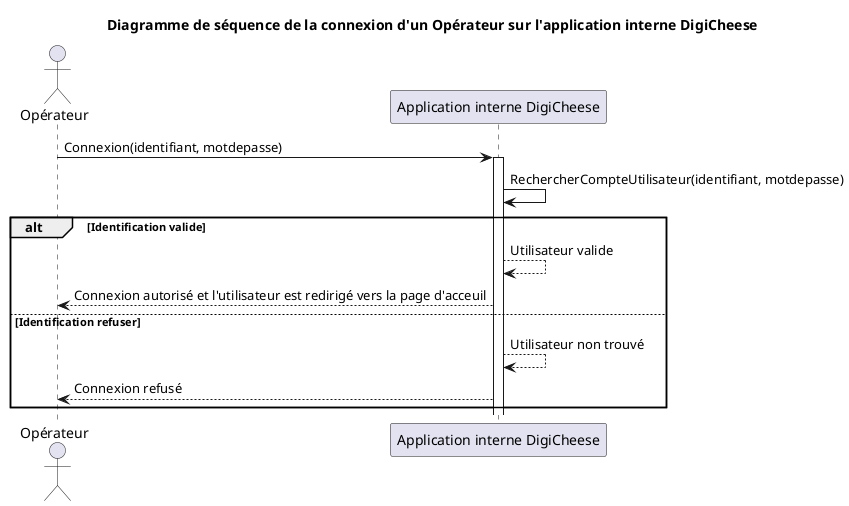 @startuml Diagramme de séquence d'une connexion à l'application interne

actor "Opérateur"

"Opérateur" -> "Application interne DigiCheese" : Connexion(identifiant, motdepasse)
activate "Application interne DigiCheese"
"Application interne DigiCheese" -> "Application interne DigiCheese" : RechercherCompteUtilisateur(identifiant, motdepasse)

alt Identification valide
    "Application interne DigiCheese" --> "Application interne DigiCheese" : Utilisateur valide
    "Application interne DigiCheese" --> "Opérateur" : Connexion autorisé et l'utilisateur est redirigé vers la page d'acceuil
else Identification refuser
    "Application interne DigiCheese" --> "Application interne DigiCheese" : Utilisateur non trouvé
    "Application interne DigiCheese" --> "Opérateur" : Connexion refusé
end
title Diagramme de séquence de la connexion d'un Opérateur sur l'application interne DigiCheese
@enduml